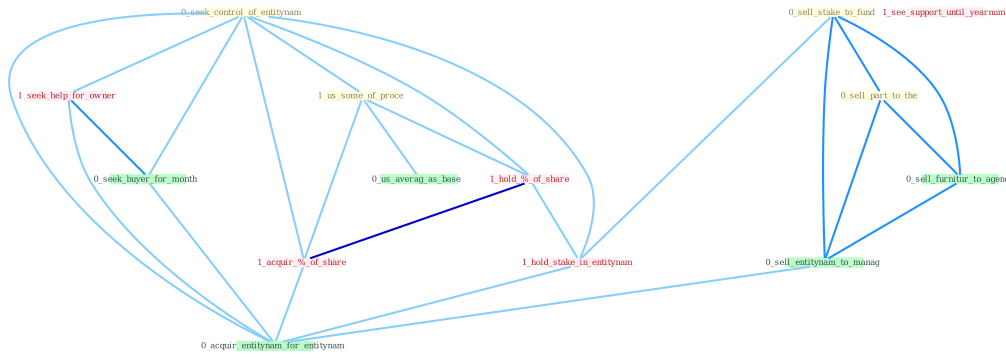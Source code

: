 Graph G{ 
    node
    [shape=polygon,style=filled,width=.5,height=.06,color="#BDFCC9",fixedsize=true,fontsize=4,
    fontcolor="#2f4f4f"];
    {node
    [color="#ffffe0", fontcolor="#8b7d6b"] "0_seek_control_of_entitynam " "0_sell_stake_to_fund " "1_us_some_of_proce " "0_sell_part_to_the "}
{node [color="#fff0f5", fontcolor="#b22222"] "1_hold_%_of_share " "1_hold_stake_in_entitynam " "1_seek_help_for_owner " "1_acquir_%_of_share " "1_see_support_until_yearnum "}
edge [color="#B0E2FF"];

	"0_seek_control_of_entitynam " -- "1_us_some_of_proce " [w="1", color="#87cefa" ];
	"0_seek_control_of_entitynam " -- "1_hold_%_of_share " [w="1", color="#87cefa" ];
	"0_seek_control_of_entitynam " -- "1_hold_stake_in_entitynam " [w="1", color="#87cefa" ];
	"0_seek_control_of_entitynam " -- "1_seek_help_for_owner " [w="1", color="#87cefa" ];
	"0_seek_control_of_entitynam " -- "0_seek_buyer_for_month " [w="1", color="#87cefa" ];
	"0_seek_control_of_entitynam " -- "1_acquir_%_of_share " [w="1", color="#87cefa" ];
	"0_seek_control_of_entitynam " -- "0_acquir_entitynam_for_entitynam " [w="1", color="#87cefa" ];
	"0_sell_stake_to_fund " -- "0_sell_part_to_the " [w="2", color="#1e90ff" , len=0.8];
	"0_sell_stake_to_fund " -- "1_hold_stake_in_entitynam " [w="1", color="#87cefa" ];
	"0_sell_stake_to_fund " -- "0_sell_furnitur_to_agenc " [w="2", color="#1e90ff" , len=0.8];
	"0_sell_stake_to_fund " -- "0_sell_entitynam_to_manag " [w="2", color="#1e90ff" , len=0.8];
	"1_us_some_of_proce " -- "1_hold_%_of_share " [w="1", color="#87cefa" ];
	"1_us_some_of_proce " -- "1_acquir_%_of_share " [w="1", color="#87cefa" ];
	"1_us_some_of_proce " -- "0_us_averag_as_base " [w="1", color="#87cefa" ];
	"0_sell_part_to_the " -- "0_sell_furnitur_to_agenc " [w="2", color="#1e90ff" , len=0.8];
	"0_sell_part_to_the " -- "0_sell_entitynam_to_manag " [w="2", color="#1e90ff" , len=0.8];
	"1_hold_%_of_share " -- "1_hold_stake_in_entitynam " [w="1", color="#87cefa" ];
	"1_hold_%_of_share " -- "1_acquir_%_of_share " [w="3", color="#0000cd" , len=0.6];
	"1_hold_stake_in_entitynam " -- "0_acquir_entitynam_for_entitynam " [w="1", color="#87cefa" ];
	"1_seek_help_for_owner " -- "0_seek_buyer_for_month " [w="2", color="#1e90ff" , len=0.8];
	"1_seek_help_for_owner " -- "0_acquir_entitynam_for_entitynam " [w="1", color="#87cefa" ];
	"0_seek_buyer_for_month " -- "0_acquir_entitynam_for_entitynam " [w="1", color="#87cefa" ];
	"1_acquir_%_of_share " -- "0_acquir_entitynam_for_entitynam " [w="1", color="#87cefa" ];
	"0_sell_furnitur_to_agenc " -- "0_sell_entitynam_to_manag " [w="2", color="#1e90ff" , len=0.8];
	"0_sell_entitynam_to_manag " -- "0_acquir_entitynam_for_entitynam " [w="1", color="#87cefa" ];
}